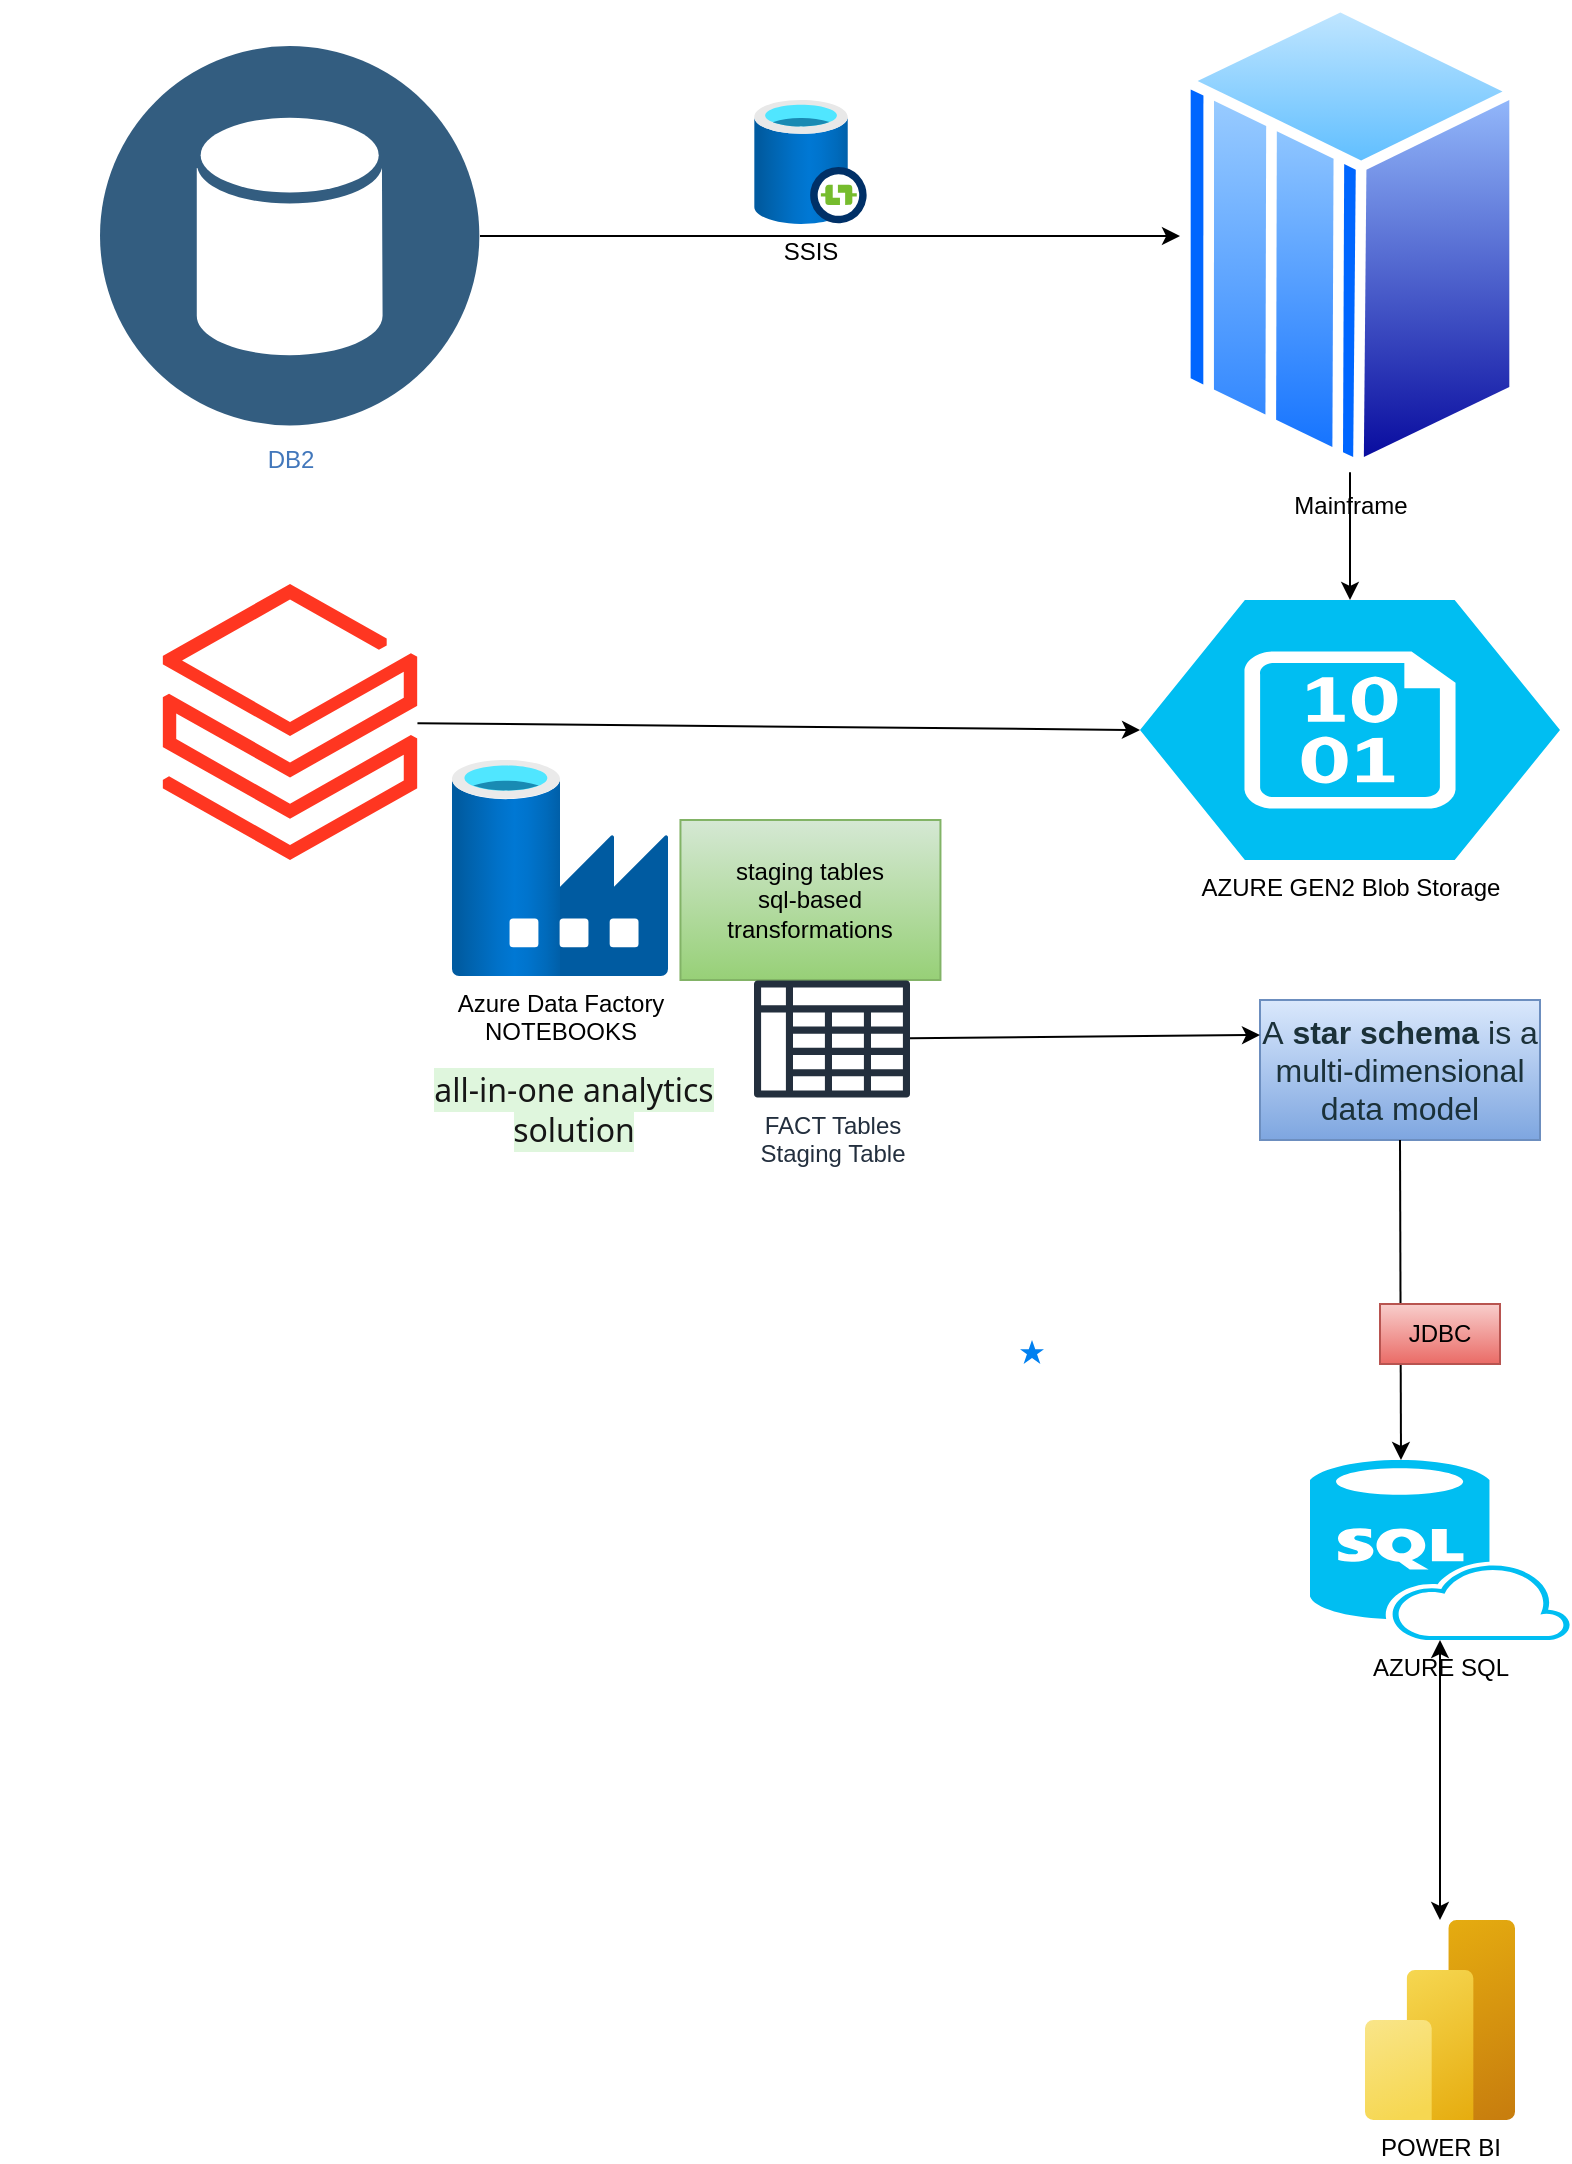 <mxfile version="24.1.0" type="github">
  <diagram name="Page-1" id="YT12CVoYzvY_y6P31i-V">
    <mxGraphModel dx="1242" dy="714" grid="1" gridSize="10" guides="1" tooltips="1" connect="1" arrows="1" fold="1" page="1" pageScale="1" pageWidth="850" pageHeight="1100" math="0" shadow="0">
      <root>
        <mxCell id="0" />
        <mxCell id="1" parent="0" />
        <mxCell id="tdTbT6X5AnM02j_xZDbB-1" value="SSIS" style="image;aspect=fixed;html=1;points=[];align=center;fontSize=12;image=img/lib/azure2/databases/SSIS_Lift_And_Shift_IR.svg;" vertex="1" parent="1">
          <mxGeometry x="397" y="90" width="56.47" height="61.94" as="geometry" />
        </mxCell>
        <mxCell id="tdTbT6X5AnM02j_xZDbB-2" value="Mainframe" style="image;aspect=fixed;perimeter=ellipsePerimeter;html=1;align=center;shadow=0;dashed=0;spacingTop=3;image=img/lib/active_directory/mainframe_host.svg;" vertex="1" parent="1">
          <mxGeometry x="610" y="40" width="170" height="236.11" as="geometry" />
        </mxCell>
        <mxCell id="tdTbT6X5AnM02j_xZDbB-3" value="DB2" style="image;aspect=fixed;perimeter=ellipsePerimeter;html=1;align=center;shadow=0;dashed=0;fontColor=#4277BB;labelBackgroundColor=default;fontSize=12;spacingTop=3;image=img/lib/ibm/data/data_services.svg;" vertex="1" parent="1">
          <mxGeometry x="70" y="63.06" width="190" height="190" as="geometry" />
        </mxCell>
        <mxCell id="tdTbT6X5AnM02j_xZDbB-4" value="" style="endArrow=classic;html=1;rounded=0;entryX=0;entryY=0.5;entryDx=0;entryDy=0;exitX=1;exitY=0.5;exitDx=0;exitDy=0;" edge="1" parent="1" source="tdTbT6X5AnM02j_xZDbB-3" target="tdTbT6X5AnM02j_xZDbB-2">
          <mxGeometry width="50" height="50" relative="1" as="geometry">
            <mxPoint x="300" y="220" as="sourcePoint" />
            <mxPoint x="350" y="170" as="targetPoint" />
          </mxGeometry>
        </mxCell>
        <mxCell id="tdTbT6X5AnM02j_xZDbB-5" value="AZURE GEN2 Blob Storage" style="verticalLabelPosition=bottom;html=1;verticalAlign=top;align=center;strokeColor=none;fillColor=#00BEF2;shape=mxgraph.azure.storage_blob;" vertex="1" parent="1">
          <mxGeometry x="590" y="340" width="210" height="130" as="geometry" />
        </mxCell>
        <mxCell id="tdTbT6X5AnM02j_xZDbB-6" value="" style="endArrow=classic;html=1;rounded=0;exitX=0.5;exitY=1;exitDx=0;exitDy=0;entryX=0.5;entryY=0;entryDx=0;entryDy=0;entryPerimeter=0;" edge="1" parent="1" source="tdTbT6X5AnM02j_xZDbB-2" target="tdTbT6X5AnM02j_xZDbB-5">
          <mxGeometry width="50" height="50" relative="1" as="geometry">
            <mxPoint x="420" y="370" as="sourcePoint" />
            <mxPoint x="610" y="340" as="targetPoint" />
          </mxGeometry>
        </mxCell>
        <mxCell id="tdTbT6X5AnM02j_xZDbB-7" value="" style="image;aspect=fixed;html=1;points=[];align=center;fontSize=12;image=img/lib/azure2/analytics/Azure_Databricks.svg;" vertex="1" parent="1">
          <mxGeometry x="101.28" y="332" width="127.45" height="138" as="geometry" />
        </mxCell>
        <mxCell id="tdTbT6X5AnM02j_xZDbB-8" value="" style="endArrow=classic;html=1;rounded=0;entryX=0;entryY=0.5;entryDx=0;entryDy=0;entryPerimeter=0;" edge="1" parent="1" source="tdTbT6X5AnM02j_xZDbB-7" target="tdTbT6X5AnM02j_xZDbB-5">
          <mxGeometry width="50" height="50" relative="1" as="geometry">
            <mxPoint x="350" y="370" as="sourcePoint" />
            <mxPoint x="400" y="320" as="targetPoint" />
          </mxGeometry>
        </mxCell>
        <mxCell id="tdTbT6X5AnM02j_xZDbB-9" value="Azure Data Factory&lt;div&gt;NOTEBOOKS&lt;/div&gt;" style="image;aspect=fixed;html=1;points=[];align=center;fontSize=12;image=img/lib/azure2/databases/Data_Factory.svg;" vertex="1" parent="1">
          <mxGeometry x="246" y="420" width="108" height="108" as="geometry" />
        </mxCell>
        <mxCell id="tdTbT6X5AnM02j_xZDbB-10" value="&lt;span style=&quot;color: rgb(22, 22, 22); font-family: &amp;quot;Segoe UI&amp;quot;, SegoeUI, &amp;quot;Helvetica Neue&amp;quot;, Helvetica, Arial, sans-serif; font-size: 16px; text-align: start; background-color: rgb(223, 246, 221);&quot;&gt;all-in-one analytics solution&lt;/span&gt;" style="text;html=1;align=center;verticalAlign=middle;whiteSpace=wrap;rounded=0;" vertex="1" parent="1">
          <mxGeometry x="217" y="580" width="180" height="30" as="geometry" />
        </mxCell>
        <mxCell id="tdTbT6X5AnM02j_xZDbB-13" value="&lt;div&gt;staging tables&lt;br&gt;&lt;/div&gt;sql-based transformations" style="text;html=1;align=center;verticalAlign=middle;whiteSpace=wrap;rounded=0;fillColor=#d5e8d4;gradientColor=#97d077;strokeColor=#82b366;" vertex="1" parent="1">
          <mxGeometry x="360.23" y="450" width="130" height="80" as="geometry" />
        </mxCell>
        <mxCell id="tdTbT6X5AnM02j_xZDbB-14" value="&lt;div&gt;FACT Tables&lt;/div&gt;Staging Table" style="sketch=0;outlineConnect=0;fontColor=#232F3E;gradientColor=none;fillColor=#232F3D;strokeColor=none;dashed=0;verticalLabelPosition=bottom;verticalAlign=top;align=center;html=1;fontSize=12;fontStyle=0;aspect=fixed;pointerEvents=1;shape=mxgraph.aws4.data_table;" vertex="1" parent="1">
          <mxGeometry x="397" y="530" width="78" height="59" as="geometry" />
        </mxCell>
        <mxCell id="tdTbT6X5AnM02j_xZDbB-15" value="" style="html=1;verticalLabelPosition=bottom;labelBackgroundColor=#ffffff;verticalAlign=top;shadow=0;dashed=0;strokeWidth=2;shape=mxgraph.ios7.misc.star;fillColor=#0080f0;strokeColor=none;sketch=0;" vertex="1" parent="1">
          <mxGeometry x="530" y="710" width="12" height="12" as="geometry" />
        </mxCell>
        <mxCell id="tdTbT6X5AnM02j_xZDbB-16" value="" style="shape=image;verticalLabelPosition=bottom;labelBackgroundColor=default;verticalAlign=top;aspect=fixed;imageAspect=0;image=https://www.databricks.com/wp-content/uploads/2022/04/star-schema-erd.png;" vertex="1" parent="1">
          <mxGeometry x="20" y="670" width="449.93" height="339" as="geometry" />
        </mxCell>
        <mxCell id="tdTbT6X5AnM02j_xZDbB-17" value="&lt;span style=&quot;color: rgb(27, 49, 57); font-family: &amp;quot;DM Sans&amp;quot;, sans-serif; font-size: medium; text-align: start;&quot;&gt;A&amp;nbsp;&lt;/span&gt;&lt;span style=&quot;border: 0px solid; box-sizing: border-box; --tw-border-spacing-x: 0; --tw-border-spacing-y: 0; --tw-translate-x: 0; --tw-translate-y: 0; --tw-rotate: 0; --tw-skew-x: 0; --tw-skew-y: 0; --tw-scale-x: 1; --tw-scale-y: 1; --tw-pan-x: ; --tw-pan-y: ; --tw-pinch-zoom: ; --tw-scroll-snap-strictness: proximity; --tw-ordinal: ; --tw-slashed-zero: ; --tw-numeric-figure: ; --tw-numeric-spacing: ; --tw-numeric-fraction: ; --tw-ring-inset: ; --tw-ring-offset-width: 0px; --tw-ring-offset-color: #fff; --tw-ring-color: rgba(59,130,246,.5); --tw-ring-offset-shadow: 0 0 #0000; --tw-ring-shadow: 0 0 #0000; --tw-shadow: 0 0 #0000; --tw-shadow-colored: 0 0 #0000; --tw-blur: ; --tw-brightness: ; --tw-contrast: ; --tw-grayscale: ; --tw-hue-rotate: ; --tw-invert: ; --tw-saturate: ; --tw-sepia: ; --tw-drop-shadow: ; --tw-backdrop-blur: ; --tw-backdrop-brightness: ; --tw-backdrop-contrast: ; --tw-backdrop-grayscale: ; --tw-backdrop-hue-rotate: ; --tw-backdrop-invert: ; --tw-backdrop-opacity: ; --tw-backdrop-saturate: ; --tw-backdrop-sepia: ; font-weight: bolder; color: rgb(27, 49, 57); font-family: &amp;quot;DM Sans&amp;quot;, sans-serif; font-size: medium; text-align: start;&quot;&gt;star schema&lt;/span&gt;&lt;span style=&quot;color: rgb(27, 49, 57); font-family: &amp;quot;DM Sans&amp;quot;, sans-serif; font-size: medium; text-align: start;&quot;&gt;&amp;nbsp;is a multi-dimensional data model&lt;/span&gt;" style="text;html=1;align=center;verticalAlign=middle;whiteSpace=wrap;rounded=0;fillColor=#dae8fc;gradientColor=#7ea6e0;strokeColor=#6c8ebf;" vertex="1" parent="1">
          <mxGeometry x="650" y="540" width="140" height="70" as="geometry" />
        </mxCell>
        <mxCell id="tdTbT6X5AnM02j_xZDbB-18" value="" style="endArrow=classic;html=1;rounded=0;entryX=0;entryY=0.25;entryDx=0;entryDy=0;" edge="1" parent="1" source="tdTbT6X5AnM02j_xZDbB-14" target="tdTbT6X5AnM02j_xZDbB-17">
          <mxGeometry width="50" height="50" relative="1" as="geometry">
            <mxPoint x="540" y="630" as="sourcePoint" />
            <mxPoint x="590" y="580" as="targetPoint" />
          </mxGeometry>
        </mxCell>
        <mxCell id="tdTbT6X5AnM02j_xZDbB-19" value="AZURE SQL" style="verticalLabelPosition=bottom;html=1;verticalAlign=top;align=center;strokeColor=none;fillColor=#00BEF2;shape=mxgraph.azure.sql_database_sql_azure;" vertex="1" parent="1">
          <mxGeometry x="675" y="770" width="130" height="90" as="geometry" />
        </mxCell>
        <mxCell id="tdTbT6X5AnM02j_xZDbB-20" value="" style="endArrow=classic;html=1;rounded=0;exitX=0.5;exitY=1;exitDx=0;exitDy=0;entryX=0.35;entryY=0;entryDx=0;entryDy=0;entryPerimeter=0;" edge="1" parent="1" source="tdTbT6X5AnM02j_xZDbB-17" target="tdTbT6X5AnM02j_xZDbB-19">
          <mxGeometry width="50" height="50" relative="1" as="geometry">
            <mxPoint x="640" y="720" as="sourcePoint" />
            <mxPoint x="690" y="670" as="targetPoint" />
          </mxGeometry>
        </mxCell>
        <mxCell id="tdTbT6X5AnM02j_xZDbB-22" value="JDBC" style="text;html=1;align=center;verticalAlign=middle;whiteSpace=wrap;rounded=0;fillColor=#f8cecc;gradientColor=#ea6b66;strokeColor=#b85450;" vertex="1" parent="1">
          <mxGeometry x="710" y="692" width="60" height="30" as="geometry" />
        </mxCell>
        <mxCell id="tdTbT6X5AnM02j_xZDbB-23" value="POWER BI" style="image;aspect=fixed;html=1;points=[];align=center;fontSize=12;image=img/lib/azure2/analytics/Power_BI_Embedded.svg;" vertex="1" parent="1">
          <mxGeometry x="702.5" y="1000" width="75" height="100" as="geometry" />
        </mxCell>
        <mxCell id="tdTbT6X5AnM02j_xZDbB-24" value="" style="endArrow=classic;startArrow=classic;html=1;rounded=0;" edge="1" parent="1" source="tdTbT6X5AnM02j_xZDbB-23" target="tdTbT6X5AnM02j_xZDbB-19">
          <mxGeometry width="50" height="50" relative="1" as="geometry">
            <mxPoint x="630" y="980" as="sourcePoint" />
            <mxPoint x="680" y="930" as="targetPoint" />
          </mxGeometry>
        </mxCell>
      </root>
    </mxGraphModel>
  </diagram>
</mxfile>
